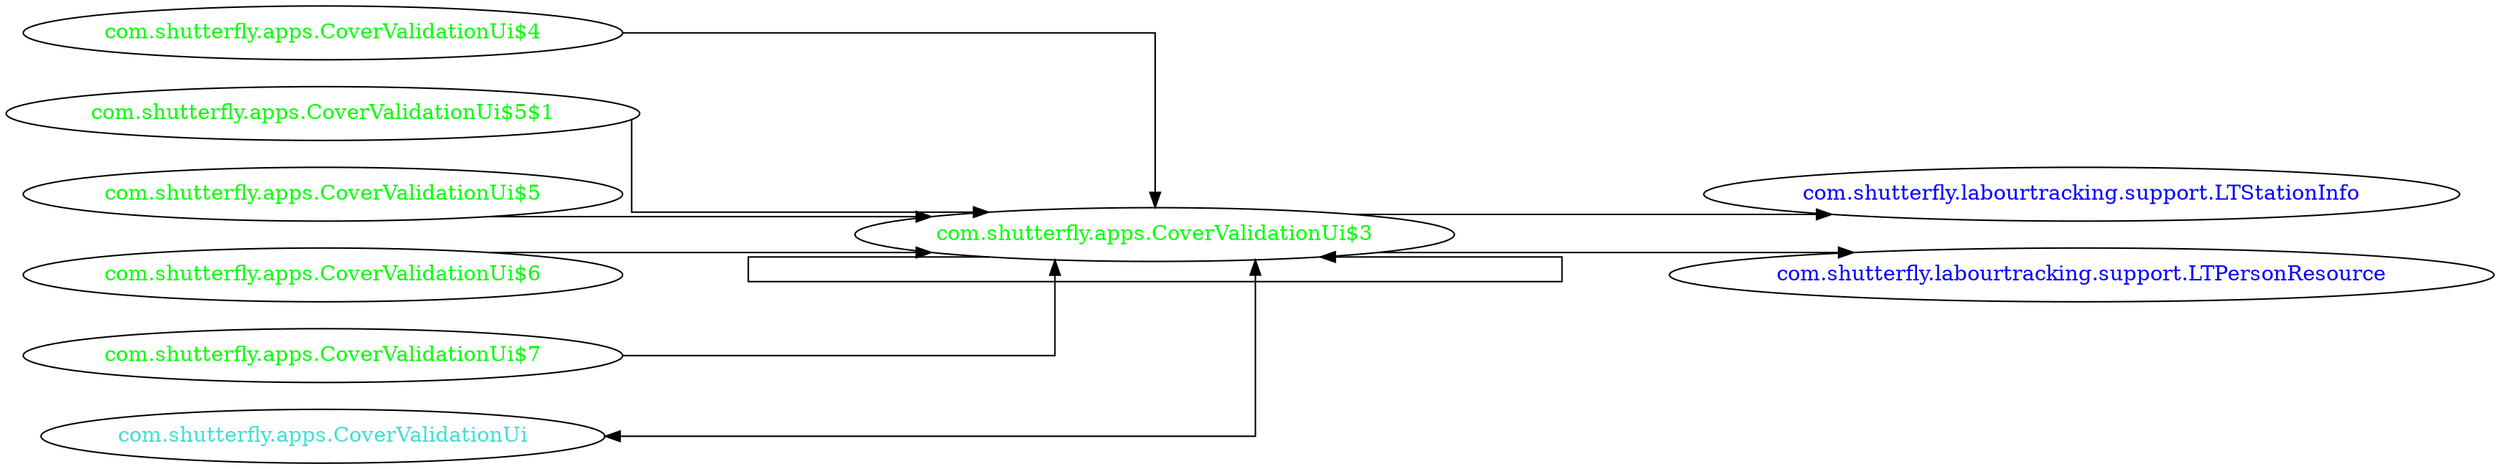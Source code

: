 digraph dependencyGraph {
 concentrate=true;
 ranksep="2.0";
 rankdir="LR"; 
 splines="ortho";
"com.shutterfly.apps.CoverValidationUi$3" [fontcolor="red"];
"com.shutterfly.labourtracking.support.LTStationInfo" [ fontcolor="blue" ];
"com.shutterfly.apps.CoverValidationUi$3"->"com.shutterfly.labourtracking.support.LTStationInfo";
"com.shutterfly.labourtracking.support.LTPersonResource" [ fontcolor="blue" ];
"com.shutterfly.apps.CoverValidationUi$3"->"com.shutterfly.labourtracking.support.LTPersonResource";
"com.shutterfly.apps.CoverValidationUi$3" [ fontcolor="green" ];
"com.shutterfly.apps.CoverValidationUi$3"->"com.shutterfly.apps.CoverValidationUi$3";
"com.shutterfly.apps.CoverValidationUi$4" [ fontcolor="green" ];
"com.shutterfly.apps.CoverValidationUi$4"->"com.shutterfly.apps.CoverValidationUi$3";
"com.shutterfly.apps.CoverValidationUi$5$1" [ fontcolor="green" ];
"com.shutterfly.apps.CoverValidationUi$5$1"->"com.shutterfly.apps.CoverValidationUi$3";
"com.shutterfly.apps.CoverValidationUi$5" [ fontcolor="green" ];
"com.shutterfly.apps.CoverValidationUi$5"->"com.shutterfly.apps.CoverValidationUi$3";
"com.shutterfly.apps.CoverValidationUi$6" [ fontcolor="green" ];
"com.shutterfly.apps.CoverValidationUi$6"->"com.shutterfly.apps.CoverValidationUi$3";
"com.shutterfly.apps.CoverValidationUi$7" [ fontcolor="green" ];
"com.shutterfly.apps.CoverValidationUi$7"->"com.shutterfly.apps.CoverValidationUi$3";
"com.shutterfly.apps.CoverValidationUi" [ fontcolor="turquoise" ];
"com.shutterfly.apps.CoverValidationUi"->"com.shutterfly.apps.CoverValidationUi$3" [dir=both];
}